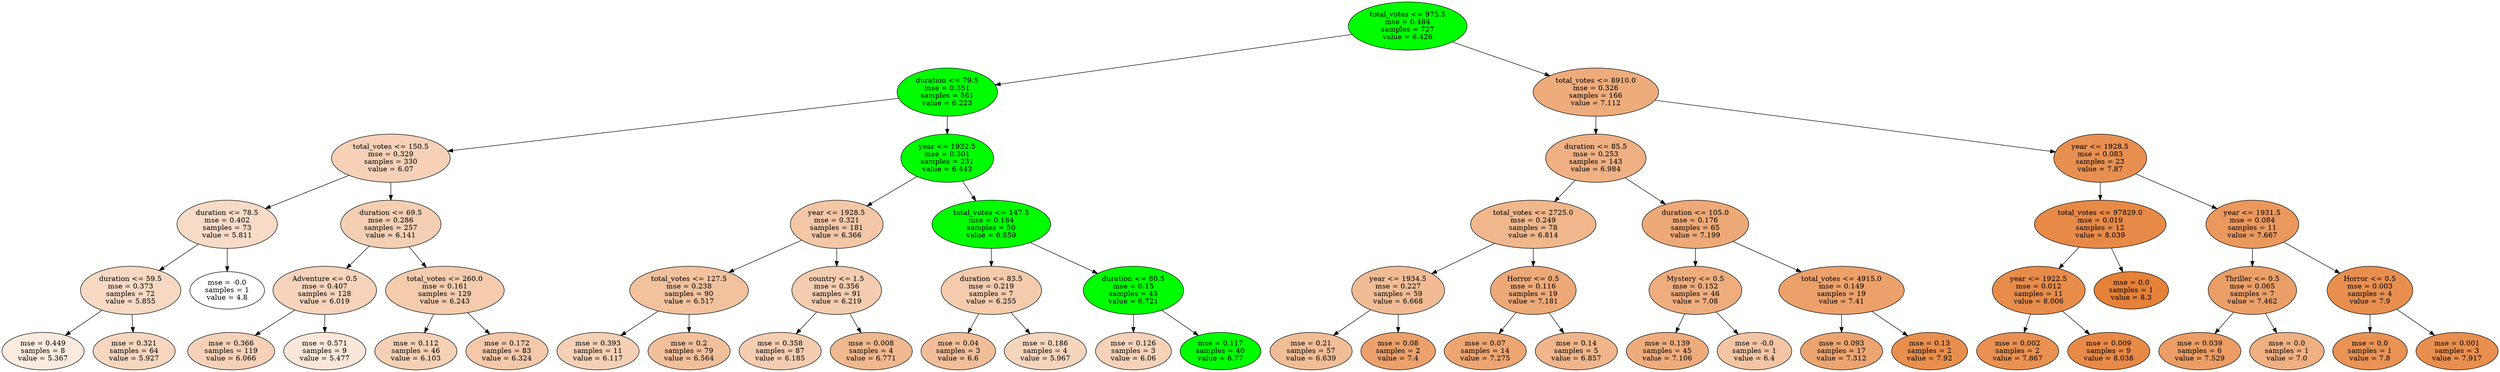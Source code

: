 digraph {
	0 [label="total_votes <= 975.5\nmse = 0.484\nsamples = 727\nvalue = 6.426" fillcolor=green style=filled]
	1 [label="duration <= 79.5\nmse = 0.351\nsamples = 561\nvalue = 6.223" fillcolor=green style=filled]
	2 [label="total_votes <= 150.5\nmse = 0.329\nsamples = 330\nvalue = 6.07" fillcolor="#f6d1b7" style=filled]
	3 [label="duration <= 78.5\nmse = 0.402\nsamples = 73\nvalue = 5.811" fillcolor="#f7dbc6" style=filled]
	4 [label="duration <= 59.5\nmse = 0.373\nsamples = 72\nvalue = 5.855" fillcolor="#f7d9c3" style=filled]
	5 [label="mse = 0.449\nsamples = 8\nvalue = 5.367" fillcolor="#fbebdf" style=filled]
	6 [label="mse = 0.321\nsamples = 64\nvalue = 5.927" fillcolor="#f7d6bf" style=filled]
	7 [label="mse = -0.0\nsamples = 1\nvalue = 4.8" fillcolor="#ffffff" style=filled]
	8 [label="duration <= 69.5\nmse = 0.286\nsamples = 257\nvalue = 6.141" fillcolor="#f5cfb3" style=filled]
	9 [label="Adventure <= 0.5\nmse = 0.407\nsamples = 128\nvalue = 6.019" fillcolor="#f6d3ba" style=filled]
	10 [label="mse = 0.366\nsamples = 119\nvalue = 6.066" fillcolor="#f6d1b7" style=filled]
	11 [label="mse = 0.571\nsamples = 9\nvalue = 5.477" fillcolor="#fae7d9" style=filled]
	12 [label="total_votes <= 260.0\nmse = 0.161\nsamples = 129\nvalue = 6.243" fillcolor="#f4cbad" style=filled]
	13 [label="mse = 0.112\nsamples = 46\nvalue = 6.103" fillcolor="#f5d0b5" style=filled]
	14 [label="mse = 0.172\nsamples = 83\nvalue = 6.324" fillcolor="#f4c8a9" style=filled]
	15 [label="year <= 1932.5\nmse = 0.301\nsamples = 231\nvalue = 6.443" fillcolor=green style=filled]
	16 [label="year <= 1928.5\nmse = 0.321\nsamples = 181\nvalue = 6.366" fillcolor="#f3c7a6" style=filled]
	17 [label="total_votes <= 127.5\nmse = 0.238\nsamples = 90\nvalue = 6.517" fillcolor="#f2c19e" style=filled]
	18 [label="mse = 0.393\nsamples = 11\nvalue = 6.117" fillcolor="#f5d0b5" style=filled]
	19 [label="mse = 0.2\nsamples = 79\nvalue = 6.564" fillcolor="#f2bf9b" style=filled]
	20 [label="country <= 1.5\nmse = 0.356\nsamples = 91\nvalue = 6.219" fillcolor="#f4ccaf" style=filled]
	21 [label="mse = 0.358\nsamples = 87\nvalue = 6.185" fillcolor="#f5cdb1" style=filled]
	22 [label="mse = 0.008\nsamples = 4\nvalue = 6.771" fillcolor="#f0b88f" style=filled]
	23 [label="total_votes <= 147.5\nmse = 0.184\nsamples = 50\nvalue = 6.659" fillcolor=green style=filled]
	24 [label="duration <= 83.5\nmse = 0.219\nsamples = 7\nvalue = 6.255" fillcolor="#f4cbad" style=filled]
	25 [label="mse = 0.04\nsamples = 3\nvalue = 6.6" fillcolor="#f2be99" style=filled]
	26 [label="mse = 0.186\nsamples = 4\nvalue = 5.967" fillcolor="#f6d5bd" style=filled]
	27 [label="duration <= 80.5\nmse = 0.15\nsamples = 43\nvalue = 6.721" fillcolor=green style=filled]
	28 [label="mse = 0.126\nsamples = 3\nvalue = 6.06" fillcolor="#f6d2b8" style=filled]
	29 [label="mse = 0.117\nsamples = 40\nvalue = 6.77" fillcolor=green style=filled]
	30 [label="total_votes <= 8910.0\nmse = 0.326\nsamples = 166\nvalue = 7.112" fillcolor="#eeac7c" style=filled]
	31 [label="duration <= 85.5\nmse = 0.253\nsamples = 143\nvalue = 6.984" fillcolor="#efb083" style=filled]
	32 [label="total_votes <= 2725.0\nmse = 0.249\nsamples = 78\nvalue = 6.814" fillcolor="#f0b78d" style=filled]
	33 [label="year <= 1934.5\nmse = 0.227\nsamples = 59\nvalue = 6.668" fillcolor="#f1bc95" style=filled]
	34 [label="mse = 0.21\nsamples = 57\nvalue = 6.639" fillcolor="#f1bd97" style=filled]
	35 [label="mse = 0.08\nsamples = 2\nvalue = 7.4" fillcolor="#eca16c" style=filled]
	36 [label="Horror <= 0.5\nmse = 0.116\nsamples = 19\nvalue = 7.181" fillcolor="#eda978" style=filled]
	37 [label="mse = 0.07\nsamples = 14\nvalue = 7.275" fillcolor="#eda673" style=filled]
	38 [label="mse = 0.14\nsamples = 5\nvalue = 6.857" fillcolor="#f0b58b" style=filled]
	39 [label="duration <= 105.0\nmse = 0.176\nsamples = 65\nvalue = 7.199" fillcolor="#eda977" style=filled]
	40 [label="Mystery <= 0.5\nmse = 0.152\nsamples = 46\nvalue = 7.08" fillcolor="#eead7e" style=filled]
	41 [label="mse = 0.139\nsamples = 45\nvalue = 7.106" fillcolor="#eeac7d" style=filled]
	42 [label="mse = -0.0\nsamples = 1\nvalue = 6.4" fillcolor="#f3c5a4" style=filled]
	43 [label="total_votes <= 4915.0\nmse = 0.149\nsamples = 19\nvalue = 7.41" fillcolor="#eca16b" style=filled]
	44 [label="mse = 0.093\nsamples = 17\nvalue = 7.312" fillcolor="#eca571" style=filled]
	45 [label="mse = 0.13\nsamples = 2\nvalue = 7.92" fillcolor="#e88f4e" style=filled]
	46 [label="year <= 1928.5\nmse = 0.083\nsamples = 23\nvalue = 7.87" fillcolor="#e89051" style=filled]
	47 [label="total_votes <= 97829.0\nmse = 0.019\nsamples = 12\nvalue = 8.039" fillcolor="#e78a48" style=filled]
	48 [label="year <= 1922.5\nmse = 0.012\nsamples = 11\nvalue = 8.006" fillcolor="#e78c4a" style=filled]
	49 [label="mse = 0.002\nsamples = 2\nvalue = 7.867" fillcolor="#e89152" style=filled]
	50 [label="mse = 0.009\nsamples = 9\nvalue = 8.038" fillcolor="#e78a48" style=filled]
	51 [label="mse = 0.0\nsamples = 1\nvalue = 8.3" fillcolor="#e58139" style=filled]
	52 [label="year <= 1931.5\nmse = 0.084\nsamples = 11\nvalue = 7.667" fillcolor="#ea985d" style=filled]
	53 [label="Thriller <= 0.5\nmse = 0.065\nsamples = 7\nvalue = 7.462" fillcolor="#eb9f68" style=filled]
	54 [label="mse = 0.039\nsamples = 6\nvalue = 7.529" fillcolor="#eb9d65" style=filled]
	55 [label="mse = 0.0\nsamples = 1\nvalue = 7.0" fillcolor="#efb083" style=filled]
	56 [label="Horror <= 0.5\nmse = 0.003\nsamples = 4\nvalue = 7.9" fillcolor="#e88f50" style=filled]
	57 [label="mse = 0.0\nsamples = 1\nvalue = 7.8" fillcolor="#e99355" style=filled]
	58 [label="mse = 0.001\nsamples = 3\nvalue = 7.917" fillcolor="#e88f4f" style=filled]
	0 -> 1
	1 -> 2
	2 -> 3
	3 -> 4
	4 -> 5
	4 -> 6
	3 -> 7
	2 -> 8
	8 -> 9
	9 -> 10
	9 -> 11
	8 -> 12
	12 -> 13
	12 -> 14
	1 -> 15
	15 -> 16
	16 -> 17
	17 -> 18
	17 -> 19
	16 -> 20
	20 -> 21
	20 -> 22
	15 -> 23
	23 -> 24
	24 -> 25
	24 -> 26
	23 -> 27
	27 -> 28
	27 -> 29
	0 -> 30
	30 -> 31
	31 -> 32
	32 -> 33
	33 -> 34
	33 -> 35
	32 -> 36
	36 -> 37
	36 -> 38
	31 -> 39
	39 -> 40
	40 -> 41
	40 -> 42
	39 -> 43
	43 -> 44
	43 -> 45
	30 -> 46
	46 -> 47
	47 -> 48
	48 -> 49
	48 -> 50
	47 -> 51
	46 -> 52
	52 -> 53
	53 -> 54
	53 -> 55
	52 -> 56
	56 -> 57
	56 -> 58
}
